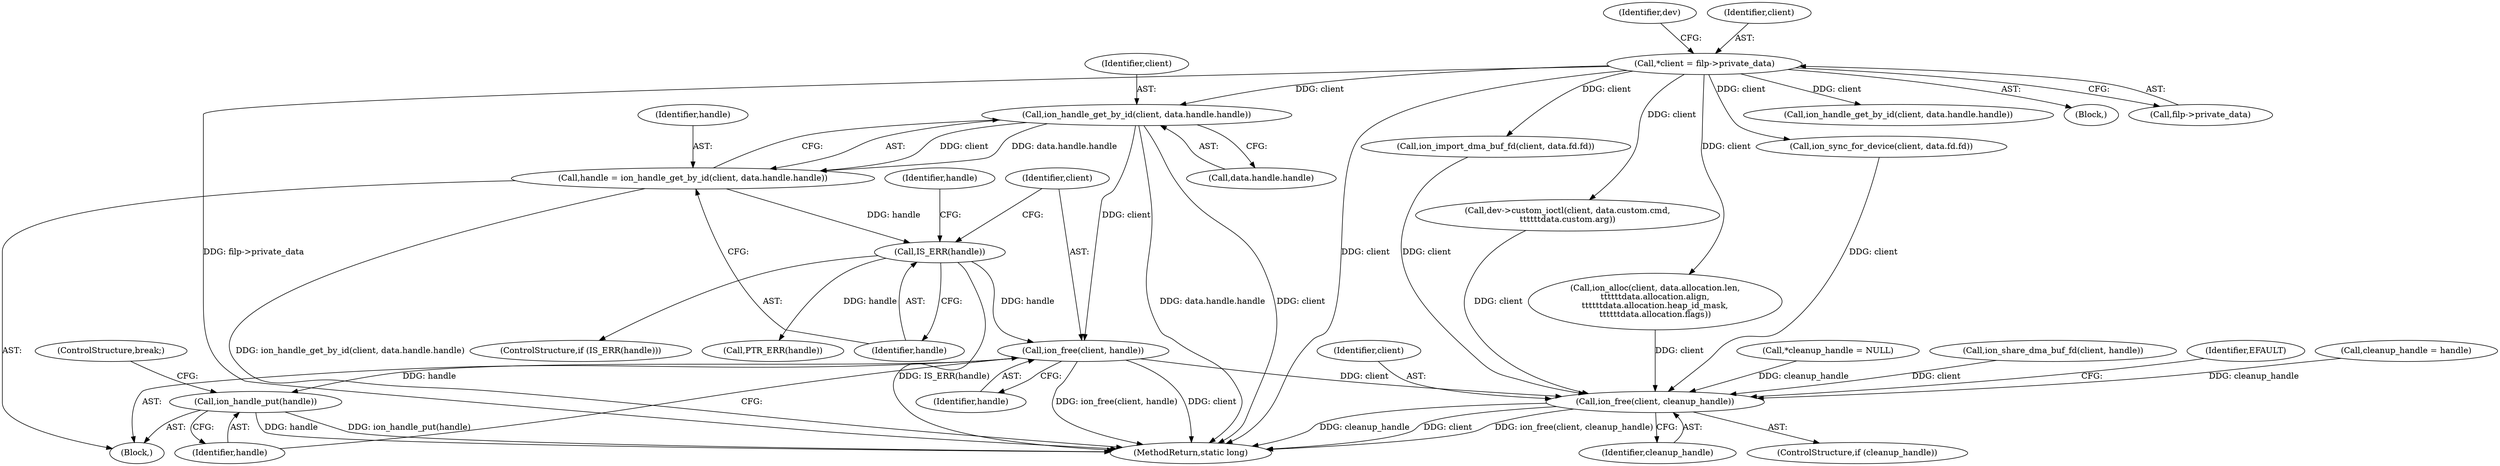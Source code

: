 digraph "1_linux_9590232bb4f4cc824f3425a6e1349afbe6d6d2b7_2@API" {
"1000223" [label="(Call,ion_free(client, handle))"];
"1000210" [label="(Call,ion_handle_get_by_id(client, data.handle.handle))"];
"1000106" [label="(Call,*client = filp->private_data)"];
"1000218" [label="(Call,IS_ERR(handle))"];
"1000208" [label="(Call,handle = ion_handle_get_by_id(client, data.handle.handle))"];
"1000226" [label="(Call,ion_handle_put(handle))"];
"1000363" [label="(Call,ion_free(client, cleanup_handle))"];
"1000219" [label="(Identifier,handle)"];
"1000218" [label="(Call,IS_ERR(handle))"];
"1000217" [label="(ControlStructure,if (IS_ERR(handle)))"];
"1000118" [label="(Call,*cleanup_handle = NULL)"];
"1000211" [label="(Identifier,client)"];
"1000113" [label="(Identifier,dev)"];
"1000254" [label="(Call,ion_share_dma_buf_fd(client, handle))"];
"1000208" [label="(Call,handle = ion_handle_get_by_id(client, data.handle.handle))"];
"1000235" [label="(Call,ion_handle_get_by_id(client, data.handle.handle))"];
"1000106" [label="(Call,*client = filp->private_data)"];
"1000368" [label="(Identifier,EFAULT)"];
"1000212" [label="(Call,data.handle.handle)"];
"1000224" [label="(Identifier,client)"];
"1000201" [label="(Call,cleanup_handle = handle)"];
"1000363" [label="(Call,ion_free(client, cleanup_handle))"];
"1000364" [label="(Identifier,client)"];
"1000210" [label="(Call,ion_handle_get_by_id(client, data.handle.handle))"];
"1000104" [label="(Block,)"];
"1000371" [label="(MethodReturn,static long)"];
"1000206" [label="(Block,)"];
"1000226" [label="(Call,ion_handle_put(handle))"];
"1000280" [label="(Call,ion_import_dma_buf_fd(client, data.fd.fd))"];
"1000222" [label="(Identifier,handle)"];
"1000209" [label="(Identifier,handle)"];
"1000228" [label="(ControlStructure,break;)"];
"1000107" [label="(Identifier,client)"];
"1000227" [label="(Identifier,handle)"];
"1000223" [label="(Call,ion_free(client, handle))"];
"1000329" [label="(Call,dev->custom_ioctl(client, data.custom.cmd,\n\t\t\t\t\t\tdata.custom.arg))"];
"1000365" [label="(Identifier,cleanup_handle)"];
"1000225" [label="(Identifier,handle)"];
"1000164" [label="(Call,ion_alloc(client, data.allocation.len,\n\t\t\t\t\t\tdata.allocation.align,\n\t\t\t\t\t\tdata.allocation.heap_id_mask,\n\t\t\t\t\t\tdata.allocation.flags))"];
"1000361" [label="(ControlStructure,if (cleanup_handle))"];
"1000108" [label="(Call,filp->private_data)"];
"1000221" [label="(Call,PTR_ERR(handle))"];
"1000309" [label="(Call,ion_sync_for_device(client, data.fd.fd))"];
"1000223" -> "1000206"  [label="AST: "];
"1000223" -> "1000225"  [label="CFG: "];
"1000224" -> "1000223"  [label="AST: "];
"1000225" -> "1000223"  [label="AST: "];
"1000227" -> "1000223"  [label="CFG: "];
"1000223" -> "1000371"  [label="DDG: ion_free(client, handle)"];
"1000223" -> "1000371"  [label="DDG: client"];
"1000210" -> "1000223"  [label="DDG: client"];
"1000218" -> "1000223"  [label="DDG: handle"];
"1000223" -> "1000226"  [label="DDG: handle"];
"1000223" -> "1000363"  [label="DDG: client"];
"1000210" -> "1000208"  [label="AST: "];
"1000210" -> "1000212"  [label="CFG: "];
"1000211" -> "1000210"  [label="AST: "];
"1000212" -> "1000210"  [label="AST: "];
"1000208" -> "1000210"  [label="CFG: "];
"1000210" -> "1000371"  [label="DDG: data.handle.handle"];
"1000210" -> "1000371"  [label="DDG: client"];
"1000210" -> "1000208"  [label="DDG: client"];
"1000210" -> "1000208"  [label="DDG: data.handle.handle"];
"1000106" -> "1000210"  [label="DDG: client"];
"1000106" -> "1000104"  [label="AST: "];
"1000106" -> "1000108"  [label="CFG: "];
"1000107" -> "1000106"  [label="AST: "];
"1000108" -> "1000106"  [label="AST: "];
"1000113" -> "1000106"  [label="CFG: "];
"1000106" -> "1000371"  [label="DDG: filp->private_data"];
"1000106" -> "1000371"  [label="DDG: client"];
"1000106" -> "1000164"  [label="DDG: client"];
"1000106" -> "1000235"  [label="DDG: client"];
"1000106" -> "1000280"  [label="DDG: client"];
"1000106" -> "1000309"  [label="DDG: client"];
"1000106" -> "1000329"  [label="DDG: client"];
"1000218" -> "1000217"  [label="AST: "];
"1000218" -> "1000219"  [label="CFG: "];
"1000219" -> "1000218"  [label="AST: "];
"1000222" -> "1000218"  [label="CFG: "];
"1000224" -> "1000218"  [label="CFG: "];
"1000218" -> "1000371"  [label="DDG: IS_ERR(handle)"];
"1000208" -> "1000218"  [label="DDG: handle"];
"1000218" -> "1000221"  [label="DDG: handle"];
"1000208" -> "1000206"  [label="AST: "];
"1000209" -> "1000208"  [label="AST: "];
"1000219" -> "1000208"  [label="CFG: "];
"1000208" -> "1000371"  [label="DDG: ion_handle_get_by_id(client, data.handle.handle)"];
"1000226" -> "1000206"  [label="AST: "];
"1000226" -> "1000227"  [label="CFG: "];
"1000227" -> "1000226"  [label="AST: "];
"1000228" -> "1000226"  [label="CFG: "];
"1000226" -> "1000371"  [label="DDG: ion_handle_put(handle)"];
"1000226" -> "1000371"  [label="DDG: handle"];
"1000363" -> "1000361"  [label="AST: "];
"1000363" -> "1000365"  [label="CFG: "];
"1000364" -> "1000363"  [label="AST: "];
"1000365" -> "1000363"  [label="AST: "];
"1000368" -> "1000363"  [label="CFG: "];
"1000363" -> "1000371"  [label="DDG: cleanup_handle"];
"1000363" -> "1000371"  [label="DDG: client"];
"1000363" -> "1000371"  [label="DDG: ion_free(client, cleanup_handle)"];
"1000309" -> "1000363"  [label="DDG: client"];
"1000254" -> "1000363"  [label="DDG: client"];
"1000329" -> "1000363"  [label="DDG: client"];
"1000280" -> "1000363"  [label="DDG: client"];
"1000164" -> "1000363"  [label="DDG: client"];
"1000118" -> "1000363"  [label="DDG: cleanup_handle"];
"1000201" -> "1000363"  [label="DDG: cleanup_handle"];
}
